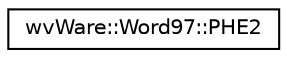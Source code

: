digraph "类继承关系图"
{
  edge [fontname="Helvetica",fontsize="10",labelfontname="Helvetica",labelfontsize="10"];
  node [fontname="Helvetica",fontsize="10",shape=record];
  rankdir="LR";
  Node0 [label="wvWare::Word97::PHE2",height=0.2,width=0.4,color="black", fillcolor="white", style="filled",URL="$structwv_ware_1_1_word97_1_1_p_h_e2.html"];
}
